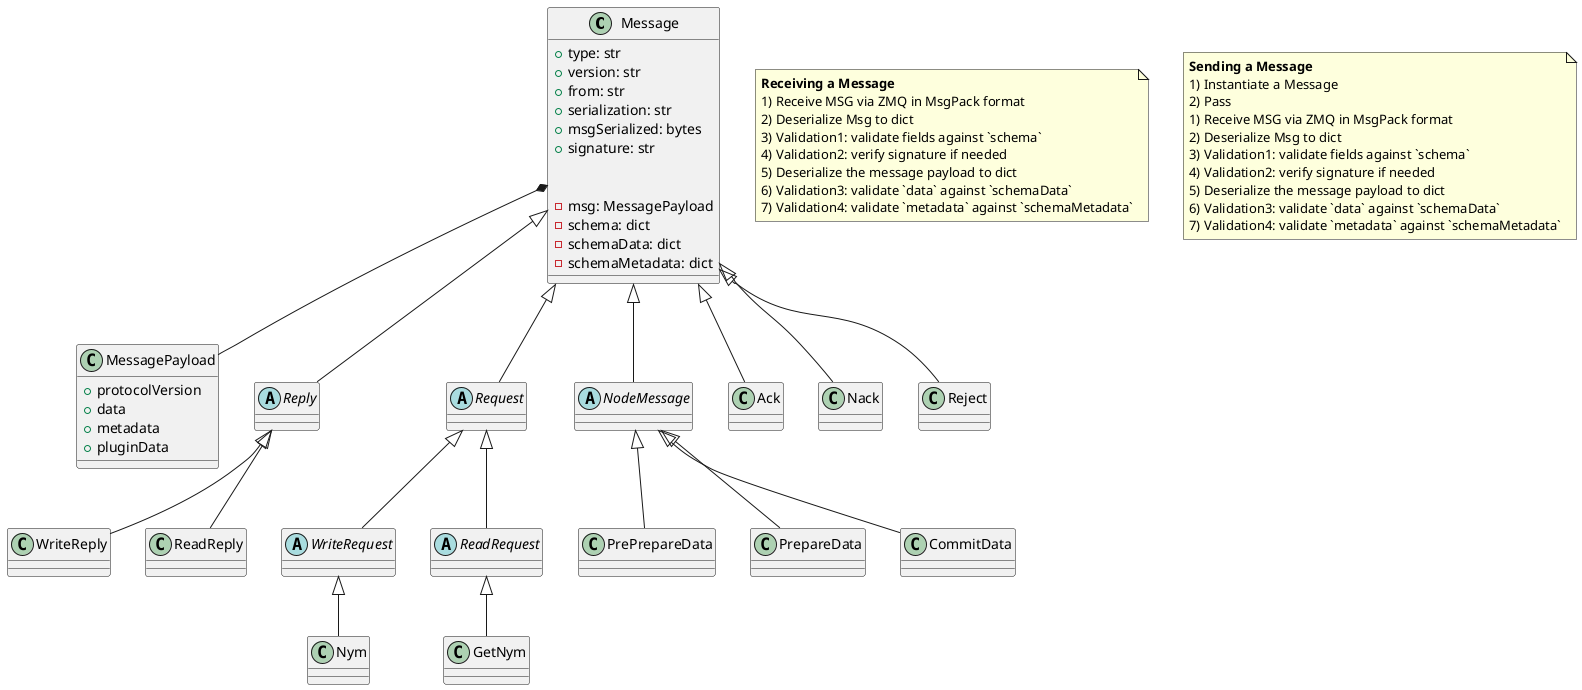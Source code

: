 @startuml

class Message {
+type: str
+version: str
+from: str
+serialization: str
+msgSerialized: bytes
+signature: str
\n
-msg: MessagePayload
-schema: dict
-schemaData: dict
-schemaMetadata: dict
}

class MessagePayload {
+protocolVersion
+data
+metadata
+pluginData
}


abstract class Reply {
}

abstract class Request {
}

abstract class WriteRequest {
}

abstract class ReadRequest {
}

abstract class NodeMessage {
}

Message *-- MessagePayload

Message <|-- Request
Request <|-- WriteRequest
Request <|-- ReadRequest

Message <|-- Reply
Reply <|-- WriteReply
Reply <|-- ReadReply

Message <|-- NodeMessage

Message <|-- Ack
Message <|-- Nack
Message <|-- Reject

WriteRequest <|-- Nym
ReadRequest <|-- GetNym

NodeMessage <|-- PrePrepareData
NodeMessage <|-- PrepareData
NodeMessage <|-- CommitData

note as N1
<b>Receiving a Message</b>
1) Receive MSG via ZMQ in MsgPack format
2) Deserialize Msg to dict
3) Validation1: validate fields against `schema`
4) Validation2: verify signature if needed
5) Deserialize the message payload to dict
6) Validation3: validate `data` against `schemaData`
7) Validation4: validate `metadata` against `schemaMetadata`
end note

note as N2
<b>Sending a Message</b>
1) Instantiate a Message
2) Pass
1) Receive MSG via ZMQ in MsgPack format
2) Deserialize Msg to dict
3) Validation1: validate fields against `schema`
4) Validation2: verify signature if needed
5) Deserialize the message payload to dict
6) Validation3: validate `data` against `schemaData`
7) Validation4: validate `metadata` against `schemaMetadata`
end note


@enduml
